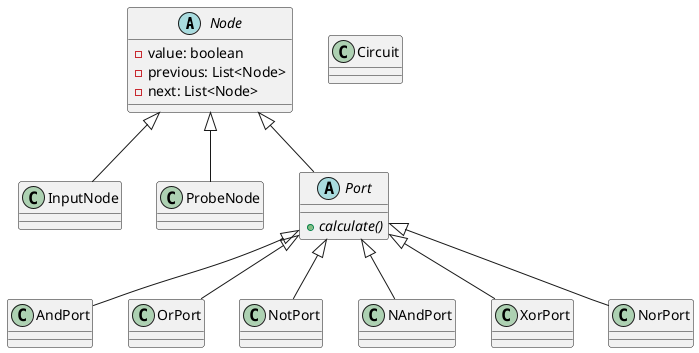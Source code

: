@startuml
' Nodes
abstract class Node {
    -value: boolean
    -previous: List<Node>
    -next: List<Node>
}

class InputNode {
}
Node <|-- InputNode

class ProbeNode {
}
Node <|-- ProbeNode

' Ports
abstract class Port {
    +{abstract} calculate()
}
Node <|-- Port

class AndPort {
}
Port <|-- AndPort

class OrPort {
}
Port <|-- OrPort

class NotPort {
}
Port <|-- NotPort

class NAndPort {
}
Port <|-- NAndPort

class XorPort {
}
Port <|-- XorPort

class NorPort {
}
Port <|-- NorPort

' Circuit
class Circuit {

}
@enduml